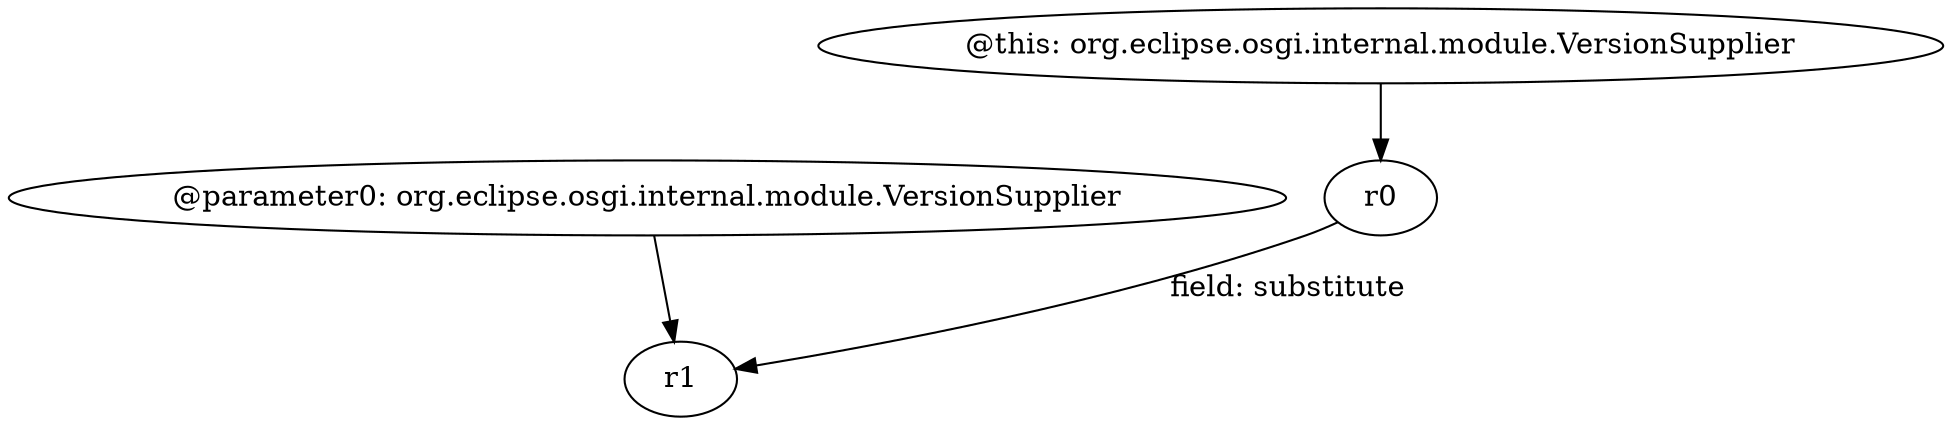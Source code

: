 digraph g {
0[label="@parameter0: org.eclipse.osgi.internal.module.VersionSupplier"]
1[label="r1"]
0->1[label=""]
2[label="r0"]
2->1[label="field: substitute"]
3[label="@this: org.eclipse.osgi.internal.module.VersionSupplier"]
3->2[label=""]
}